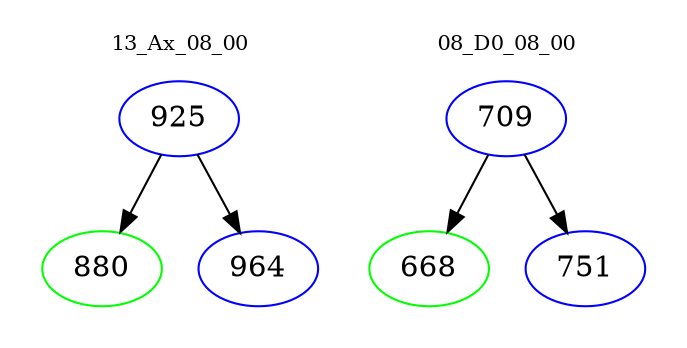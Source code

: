 digraph{
subgraph cluster_0 {
color = white
label = "13_Ax_08_00";
fontsize=10;
T0_925 [label="925", color="blue"]
T0_925 -> T0_880 [color="black"]
T0_880 [label="880", color="green"]
T0_925 -> T0_964 [color="black"]
T0_964 [label="964", color="blue"]
}
subgraph cluster_1 {
color = white
label = "08_D0_08_00";
fontsize=10;
T1_709 [label="709", color="blue"]
T1_709 -> T1_668 [color="black"]
T1_668 [label="668", color="green"]
T1_709 -> T1_751 [color="black"]
T1_751 [label="751", color="blue"]
}
}
